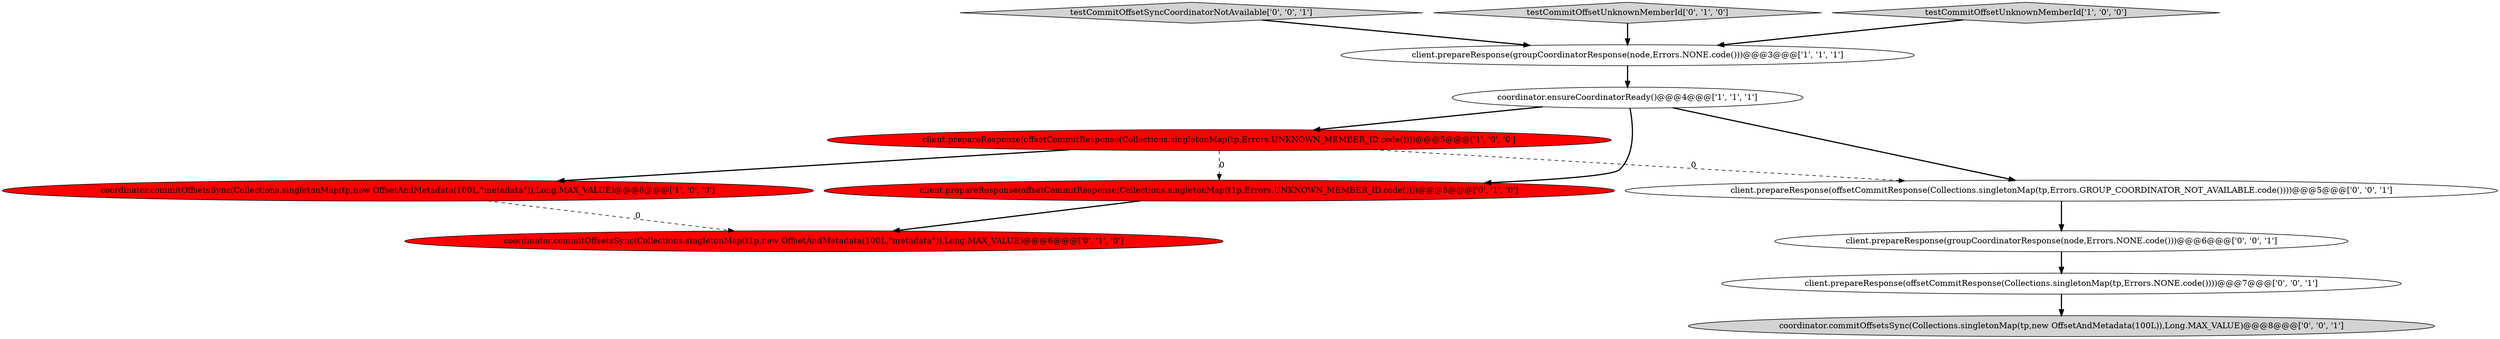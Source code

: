 digraph {
7 [style = filled, label = "coordinator.commitOffsetsSync(Collections.singletonMap(t1p,new OffsetAndMetadata(100L,\"metadata\")),Long.MAX_VALUE)@@@6@@@['0', '1', '0']", fillcolor = red, shape = ellipse image = "AAA1AAABBB2BBB"];
2 [style = filled, label = "coordinator.commitOffsetsSync(Collections.singletonMap(tp,new OffsetAndMetadata(100L,\"metadata\")),Long.MAX_VALUE)@@@6@@@['1', '0', '0']", fillcolor = red, shape = ellipse image = "AAA1AAABBB1BBB"];
9 [style = filled, label = "testCommitOffsetSyncCoordinatorNotAvailable['0', '0', '1']", fillcolor = lightgray, shape = diamond image = "AAA0AAABBB3BBB"];
10 [style = filled, label = "client.prepareResponse(offsetCommitResponse(Collections.singletonMap(tp,Errors.NONE.code())))@@@7@@@['0', '0', '1']", fillcolor = white, shape = ellipse image = "AAA0AAABBB3BBB"];
12 [style = filled, label = "coordinator.commitOffsetsSync(Collections.singletonMap(tp,new OffsetAndMetadata(100L)),Long.MAX_VALUE)@@@8@@@['0', '0', '1']", fillcolor = lightgray, shape = ellipse image = "AAA0AAABBB3BBB"];
3 [style = filled, label = "client.prepareResponse(groupCoordinatorResponse(node,Errors.NONE.code()))@@@3@@@['1', '1', '1']", fillcolor = white, shape = ellipse image = "AAA0AAABBB1BBB"];
5 [style = filled, label = "client.prepareResponse(offsetCommitResponse(Collections.singletonMap(t1p,Errors.UNKNOWN_MEMBER_ID.code())))@@@5@@@['0', '1', '0']", fillcolor = red, shape = ellipse image = "AAA1AAABBB2BBB"];
11 [style = filled, label = "client.prepareResponse(offsetCommitResponse(Collections.singletonMap(tp,Errors.GROUP_COORDINATOR_NOT_AVAILABLE.code())))@@@5@@@['0', '0', '1']", fillcolor = white, shape = ellipse image = "AAA0AAABBB3BBB"];
1 [style = filled, label = "coordinator.ensureCoordinatorReady()@@@4@@@['1', '1', '1']", fillcolor = white, shape = ellipse image = "AAA0AAABBB1BBB"];
6 [style = filled, label = "testCommitOffsetUnknownMemberId['0', '1', '0']", fillcolor = lightgray, shape = diamond image = "AAA0AAABBB2BBB"];
4 [style = filled, label = "testCommitOffsetUnknownMemberId['1', '0', '0']", fillcolor = lightgray, shape = diamond image = "AAA0AAABBB1BBB"];
0 [style = filled, label = "client.prepareResponse(offsetCommitResponse(Collections.singletonMap(tp,Errors.UNKNOWN_MEMBER_ID.code())))@@@5@@@['1', '0', '0']", fillcolor = red, shape = ellipse image = "AAA1AAABBB1BBB"];
8 [style = filled, label = "client.prepareResponse(groupCoordinatorResponse(node,Errors.NONE.code()))@@@6@@@['0', '0', '1']", fillcolor = white, shape = ellipse image = "AAA0AAABBB3BBB"];
1->5 [style = bold, label=""];
9->3 [style = bold, label=""];
5->7 [style = bold, label=""];
4->3 [style = bold, label=""];
6->3 [style = bold, label=""];
11->8 [style = bold, label=""];
8->10 [style = bold, label=""];
0->11 [style = dashed, label="0"];
1->0 [style = bold, label=""];
3->1 [style = bold, label=""];
0->5 [style = dashed, label="0"];
2->7 [style = dashed, label="0"];
10->12 [style = bold, label=""];
1->11 [style = bold, label=""];
0->2 [style = bold, label=""];
}
